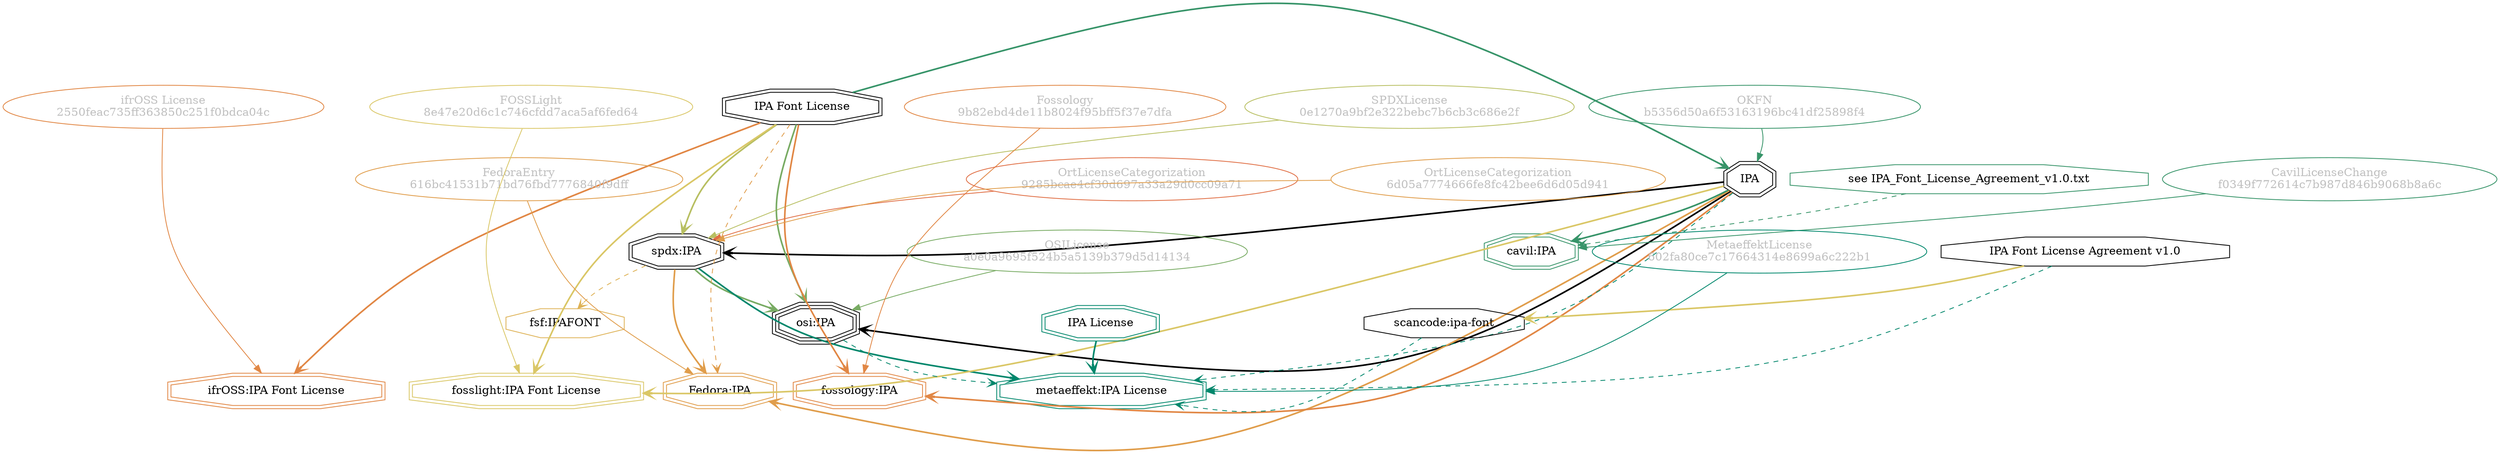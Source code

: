 strict digraph {
    node [shape=box];
    graph [splines=curved];
    2284 [label="SPDXLicense\n0e1270a9bf2e322bebc7b6cb3c686e2f"
         ,fontcolor=gray
         ,color="#b8bf62"
         ,fillcolor="beige;1"
         ,shape=ellipse];
    2285 [label="spdx:IPA"
         ,shape=doubleoctagon];
    2286 [label=IPA
         ,shape=doubleoctagon];
    2287 [label="IPA Font License"
         ,shape=doubleoctagon];
    5060 [label="OSILicense\na0e0a9695f524b5a5139b379d5d14134"
         ,fontcolor=gray
         ,color="#78ab63"
         ,fillcolor="beige;1"
         ,shape=ellipse];
    5061 [label="osi:IPA"
         ,shape=tripleoctagon];
    6794 [label="FedoraEntry\n616bc41531b71bd76fbd7776840f9dff"
         ,fontcolor=gray
         ,color="#e09d4b"
         ,fillcolor="beige;1"
         ,shape=ellipse];
    6795 [label="Fedora:IPA"
         ,color="#e09d4b"
         ,shape=doubleoctagon];
    10262 [label="fsf:IPAFONT"
          ,color="#deb256"
          ,shape=octagon];
    17670 [label="scancode:ipa-font"
          ,shape=octagon];
    17673 [label="IPA Font License Agreement v1.0"
          ,shape=octagon];
    26858 [label="Fossology\n9b82ebd4de11b8024f95bff5f37e7dfa"
          ,fontcolor=gray
          ,color="#e18745"
          ,fillcolor="beige;1"
          ,shape=ellipse];
    26859 [label="fossology:IPA"
          ,color="#e18745"
          ,shape=doubleoctagon];
    28308 [label="OKFN\nb5356d50a6f53163196bc41df25898f4"
          ,fontcolor=gray
          ,color="#379469"
          ,fillcolor="beige;1"
          ,shape=ellipse];
    28761 [label="OrtLicenseCategorization\n9285bcae4cf30d697a33a29d0cc09a71"
          ,fontcolor=gray
          ,color="#e06f45"
          ,fillcolor="beige;1"
          ,shape=ellipse];
    35520 [label="OrtLicenseCategorization\n6d05a7774666fe8fc42bee6d6d05d941"
          ,fontcolor=gray
          ,color="#e09d4b"
          ,fillcolor="beige;1"
          ,shape=ellipse];
    37003 [label="CavilLicenseChange\nf0349f772614c7b987d846b9068b8a6c"
          ,fontcolor=gray
          ,color="#379469"
          ,fillcolor="beige;1"
          ,shape=ellipse];
    37004 [label="cavil:IPA"
          ,color="#379469"
          ,shape=doubleoctagon];
    37005 [label="see IPA_Font_License_Agreement_v1.0.txt"
          ,color="#379469"
          ,shape=octagon];
    43473 [label="MetaeffektLicense\n602fa80ce7c17664314e8699a6c222b1"
          ,fontcolor=gray
          ,color="#00876c"
          ,fillcolor="beige;1"
          ,shape=ellipse];
    43474 [label="metaeffekt:IPA License"
          ,color="#00876c"
          ,shape=doubleoctagon];
    43475 [label="IPA License"
          ,color="#00876c"
          ,shape=doubleoctagon];
    51169 [label="FOSSLight\n8e47e20d6c1c746cfdd7aca5af6fed64"
          ,fontcolor=gray
          ,color="#dac767"
          ,fillcolor="beige;1"
          ,shape=ellipse];
    51170 [label="fosslight:IPA Font License"
          ,color="#dac767"
          ,shape=doubleoctagon];
    54871 [label="ifrOSS License\n2550feac735ff363850c251f0bdca04c"
          ,fontcolor=gray
          ,color="#e18745"
          ,fillcolor="beige;1"
          ,shape=ellipse];
    54872 [label="ifrOSS:IPA Font License"
          ,color="#e18745"
          ,shape=doubleoctagon];
    2284 -> 2285 [weight=0.5
                 ,color="#b8bf62"];
    2285 -> 5061 [style=bold
                 ,arrowhead=vee
                 ,weight=0.7
                 ,color="#78ab63"];
    2285 -> 6795 [style=bold
                 ,arrowhead=vee
                 ,weight=0.7
                 ,color="#e09d4b"];
    2285 -> 10262 [style=dashed
                  ,arrowhead=vee
                  ,weight=0.5
                  ,color="#deb256"];
    2285 -> 43474 [style=bold
                  ,arrowhead=vee
                  ,weight=0.7
                  ,color="#00876c"];
    2286 -> 2285 [style=bold
                 ,arrowhead=vee
                 ,weight=0.7];
    2286 -> 5061 [style=bold
                 ,arrowhead=vee
                 ,weight=0.7];
    2286 -> 6795 [style=bold
                 ,arrowhead=vee
                 ,weight=0.7
                 ,color="#e09d4b"];
    2286 -> 6795 [style=bold
                 ,arrowhead=vee
                 ,weight=0.7
                 ,color="#e09d4b"];
    2286 -> 26859 [style=bold
                  ,arrowhead=vee
                  ,weight=0.7
                  ,color="#e18745"];
    2286 -> 37004 [style=bold
                  ,arrowhead=vee
                  ,weight=0.7
                  ,color="#379469"];
    2286 -> 37004 [style=bold
                  ,arrowhead=vee
                  ,weight=0.7
                  ,color="#379469"];
    2286 -> 43474 [style=dashed
                  ,arrowhead=vee
                  ,weight=0.5
                  ,color="#00876c"];
    2286 -> 51170 [style=bold
                  ,arrowhead=vee
                  ,weight=0.7
                  ,color="#dac767"];
    2287 -> 2285 [style=bold
                 ,arrowhead=vee
                 ,weight=0.7
                 ,color="#b8bf62"];
    2287 -> 2286 [style=bold
                 ,arrowhead=vee
                 ,weight=0.7
                 ,color="#379469"];
    2287 -> 5061 [style=bold
                 ,arrowhead=vee
                 ,weight=0.7
                 ,color="#78ab63"];
    2287 -> 6795 [style=dashed
                 ,arrowhead=vee
                 ,weight=0.5
                 ,color="#e09d4b"];
    2287 -> 26859 [style=bold
                  ,arrowhead=vee
                  ,weight=0.7
                  ,color="#e18745"];
    2287 -> 51170 [style=bold
                  ,arrowhead=vee
                  ,weight=0.7
                  ,color="#dac767"];
    2287 -> 54872 [style=bold
                  ,arrowhead=vee
                  ,weight=0.7
                  ,color="#e18745"];
    2287 -> 54872 [style=bold
                  ,arrowhead=vee
                  ,weight=0.7
                  ,color="#e18745"];
    5060 -> 5061 [weight=0.5
                 ,color="#78ab63"];
    5061 -> 43474 [style=dashed
                  ,arrowhead=vee
                  ,weight=0.5
                  ,color="#00876c"];
    6794 -> 6795 [weight=0.5
                 ,color="#e09d4b"];
    17670 -> 43474 [style=dashed
                   ,arrowhead=vee
                   ,weight=0.5
                   ,color="#00876c"];
    17673 -> 17670 [style=bold
                   ,arrowhead=vee
                   ,weight=0.7
                   ,color="#dac767"];
    17673 -> 43474 [style=dashed
                   ,arrowhead=vee
                   ,weight=0.5
                   ,color="#00876c"];
    26858 -> 26859 [weight=0.5
                   ,color="#e18745"];
    28308 -> 2286 [weight=0.5
                  ,color="#379469"];
    28761 -> 2285 [weight=0.5
                  ,color="#e06f45"];
    35520 -> 2285 [weight=0.5
                  ,color="#e09d4b"];
    37003 -> 37004 [weight=0.5
                   ,color="#379469"];
    37005 -> 37004 [style=dashed
                   ,arrowhead=vee
                   ,weight=0.5
                   ,color="#379469"];
    43473 -> 43474 [weight=0.5
                   ,color="#00876c"];
    43475 -> 43474 [style=bold
                   ,arrowhead=vee
                   ,weight=0.7
                   ,color="#00876c"];
    43475 -> 43474 [style=bold
                   ,arrowhead=vee
                   ,weight=0.7
                   ,color="#00876c"];
    51169 -> 51170 [weight=0.5
                   ,color="#dac767"];
    54871 -> 54872 [weight=0.5
                   ,color="#e18745"];
}
